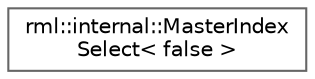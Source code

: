 digraph "类继承关系图"
{
 // LATEX_PDF_SIZE
  bgcolor="transparent";
  edge [fontname=Helvetica,fontsize=10,labelfontname=Helvetica,labelfontsize=10];
  node [fontname=Helvetica,fontsize=10,shape=box,height=0.2,width=0.4];
  rankdir="LR";
  Node0 [id="Node000000",label="rml::internal::MasterIndex\lSelect\< false \>",height=0.2,width=0.4,color="grey40", fillcolor="white", style="filled",URL="$structrml_1_1internal_1_1_master_index_select_3_01false_01_4.html",tooltip=" "];
}
